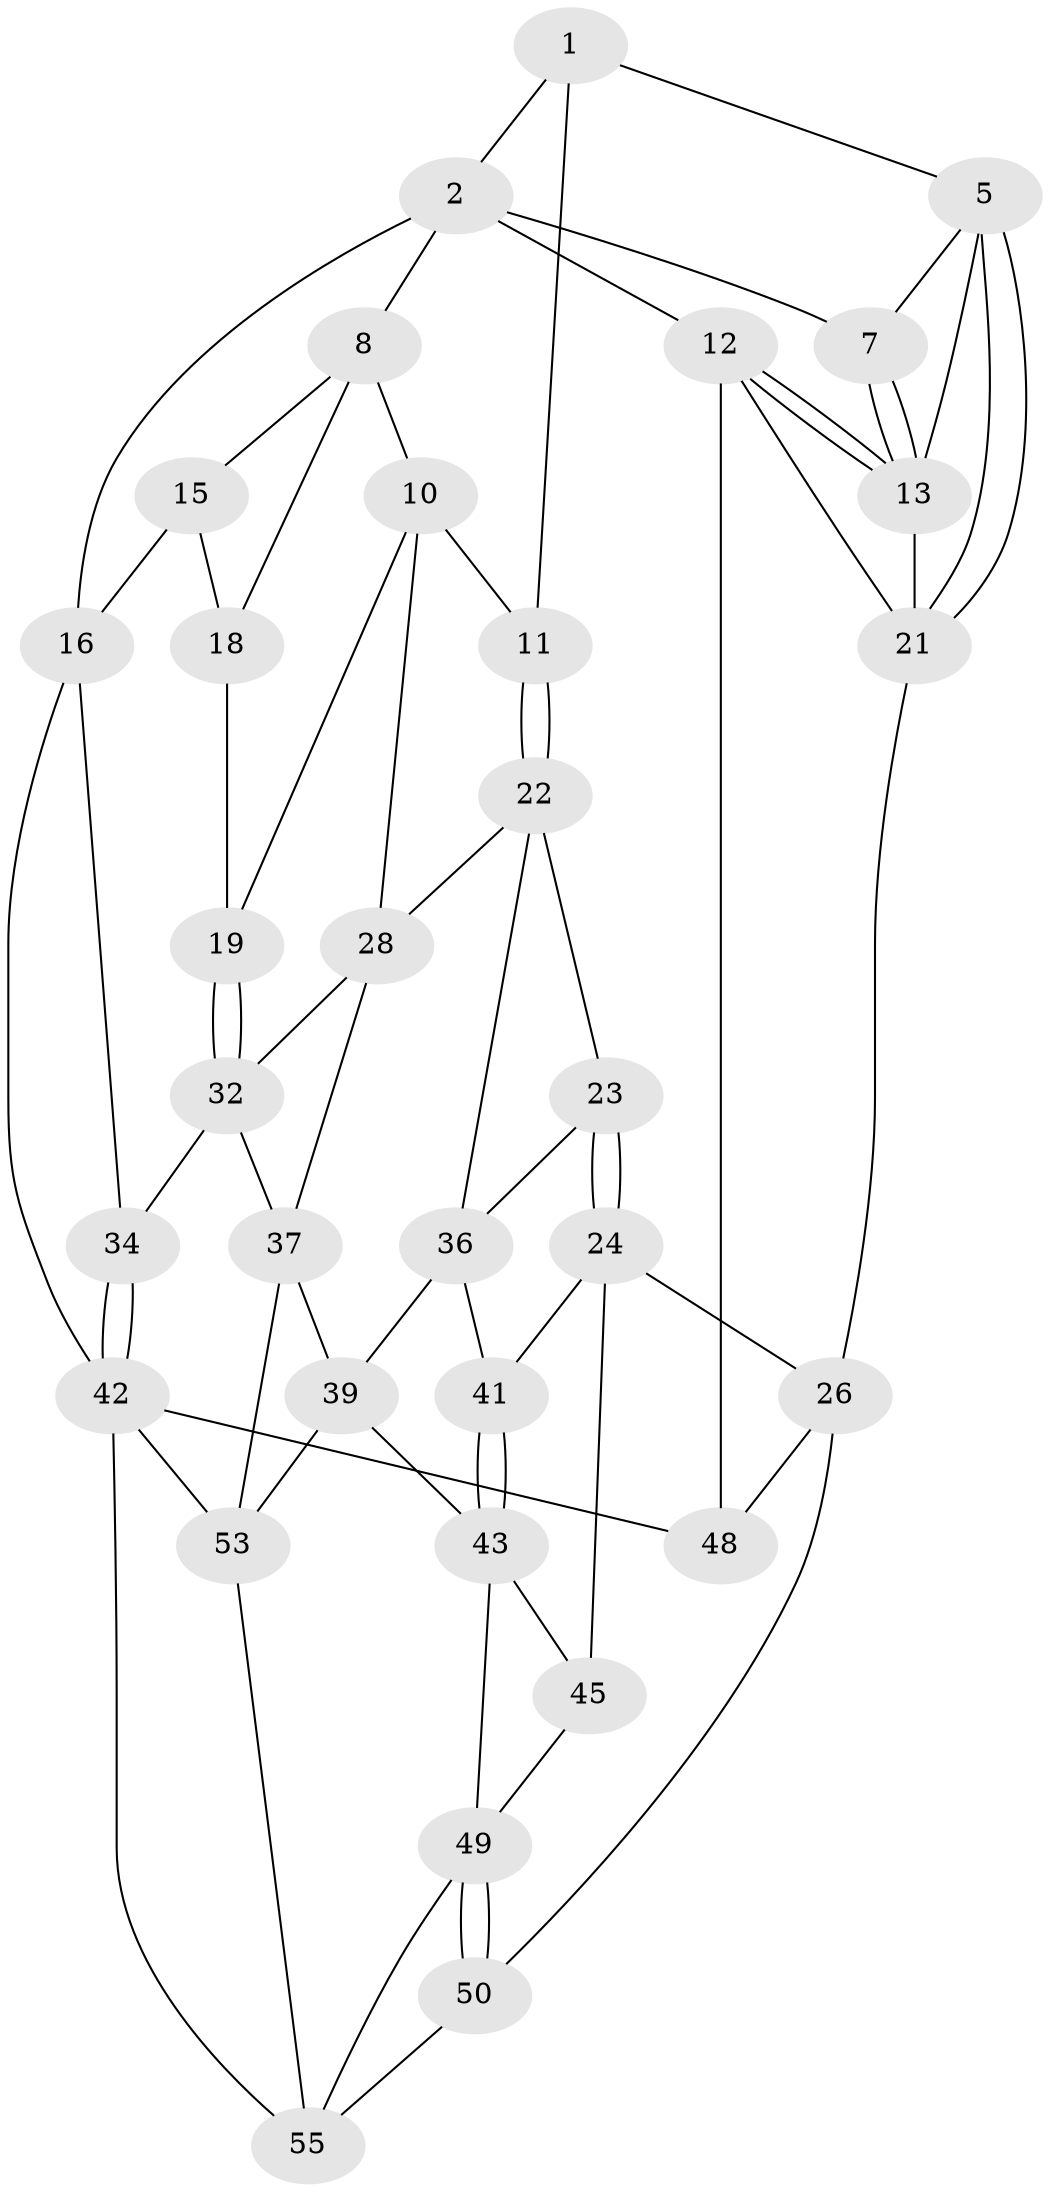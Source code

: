 // original degree distribution, {3: 0.03571428571428571, 4: 0.25, 5: 0.5357142857142857, 6: 0.17857142857142858}
// Generated by graph-tools (version 1.1) at 2025/42/03/06/25 10:42:27]
// undirected, 33 vertices, 70 edges
graph export_dot {
graph [start="1"]
  node [color=gray90,style=filled];
  1 [pos="+0.3516818978534651+0",super="+4"];
  2 [pos="+0.6943335697727752+0",super="+3"];
  5 [pos="+0.37433588863514045+0.3433645151792132",super="+6"];
  7 [pos="+0.07493209287159988+0.23647223950303584"];
  8 [pos="+0.7472684440318668+0.16237747739160094",super="+9"];
  10 [pos="+0.686831834858211+0.30151149387269494",super="+20"];
  11 [pos="+0.46493720905990854+0.3760165255629245"];
  12 [pos="+0+0.22352121058684676",super="+30"];
  13 [pos="+0+0.2266107085267975",super="+14"];
  15 [pos="+0.869582949598019+0.1912544238261905",super="+17"];
  16 [pos="+1+0.16584273637834845",super="+31"];
  18 [pos="+1+0.4724797076570916"];
  19 [pos="+0.9390717915782881+0.5174548724173648"];
  21 [pos="+0.17802093888499992+0.5706609136957056",super="+27"];
  22 [pos="+0.4764410944493182+0.43218925095234395",super="+29"];
  23 [pos="+0.44225994398818125+0.5889764572977361"];
  24 [pos="+0.37664367432683743+0.6828502147685509",super="+25"];
  26 [pos="+0.1967345065333787+0.6835466761010666",super="+47"];
  28 [pos="+0.6971655386659774+0.5758583956171097",super="+33"];
  32 [pos="+0.8997459274569682+0.6067117151110565",super="+35"];
  34 [pos="+1+0.8456744035562332"];
  36 [pos="+0.6061168358389406+0.6122000297907689",super="+40"];
  37 [pos="+0.7678617227286414+0.8172061483003109",super="+38"];
  39 [pos="+0.6824697123539174+0.8184313788048286",super="+46"];
  41 [pos="+0.5134960830671464+0.7489914997190646"];
  42 [pos="+1+1",super="+52"];
  43 [pos="+0.4683269062189509+0.9266269215005437",super="+44"];
  45 [pos="+0.2891234427935035+0.8152651668650157"];
  48 [pos="+0+1"];
  49 [pos="+0.2775192154515064+0.8758735874140767",super="+51"];
  50 [pos="+0.11388347500452438+1"];
  53 [pos="+0.7477447014097065+0.9683307253310449",super="+54"];
  55 [pos="+0.6860228226021746+1",super="+56"];
  1 -- 2;
  1 -- 11;
  1 -- 5;
  2 -- 8;
  2 -- 16;
  2 -- 12;
  2 -- 7;
  5 -- 21;
  5 -- 21;
  5 -- 13;
  5 -- 7;
  7 -- 13;
  7 -- 13;
  8 -- 15;
  8 -- 10;
  8 -- 18;
  10 -- 11;
  10 -- 19;
  10 -- 28;
  11 -- 22;
  11 -- 22;
  12 -- 13;
  12 -- 13;
  12 -- 48 [weight=2];
  12 -- 21;
  13 -- 21;
  15 -- 16 [weight=2];
  15 -- 18;
  16 -- 42;
  16 -- 34;
  18 -- 19;
  19 -- 32;
  19 -- 32;
  21 -- 26;
  22 -- 23;
  22 -- 28;
  22 -- 36;
  23 -- 24;
  23 -- 24;
  23 -- 36;
  24 -- 41;
  24 -- 26;
  24 -- 45;
  26 -- 48;
  26 -- 50;
  28 -- 32;
  28 -- 37;
  32 -- 34;
  32 -- 37;
  34 -- 42;
  34 -- 42;
  36 -- 41;
  36 -- 39;
  37 -- 53;
  37 -- 39;
  39 -- 43;
  39 -- 53;
  41 -- 43;
  41 -- 43;
  42 -- 48;
  42 -- 53;
  42 -- 55;
  43 -- 49;
  43 -- 45;
  45 -- 49;
  49 -- 50;
  49 -- 50;
  49 -- 55;
  50 -- 55;
  53 -- 55;
}
